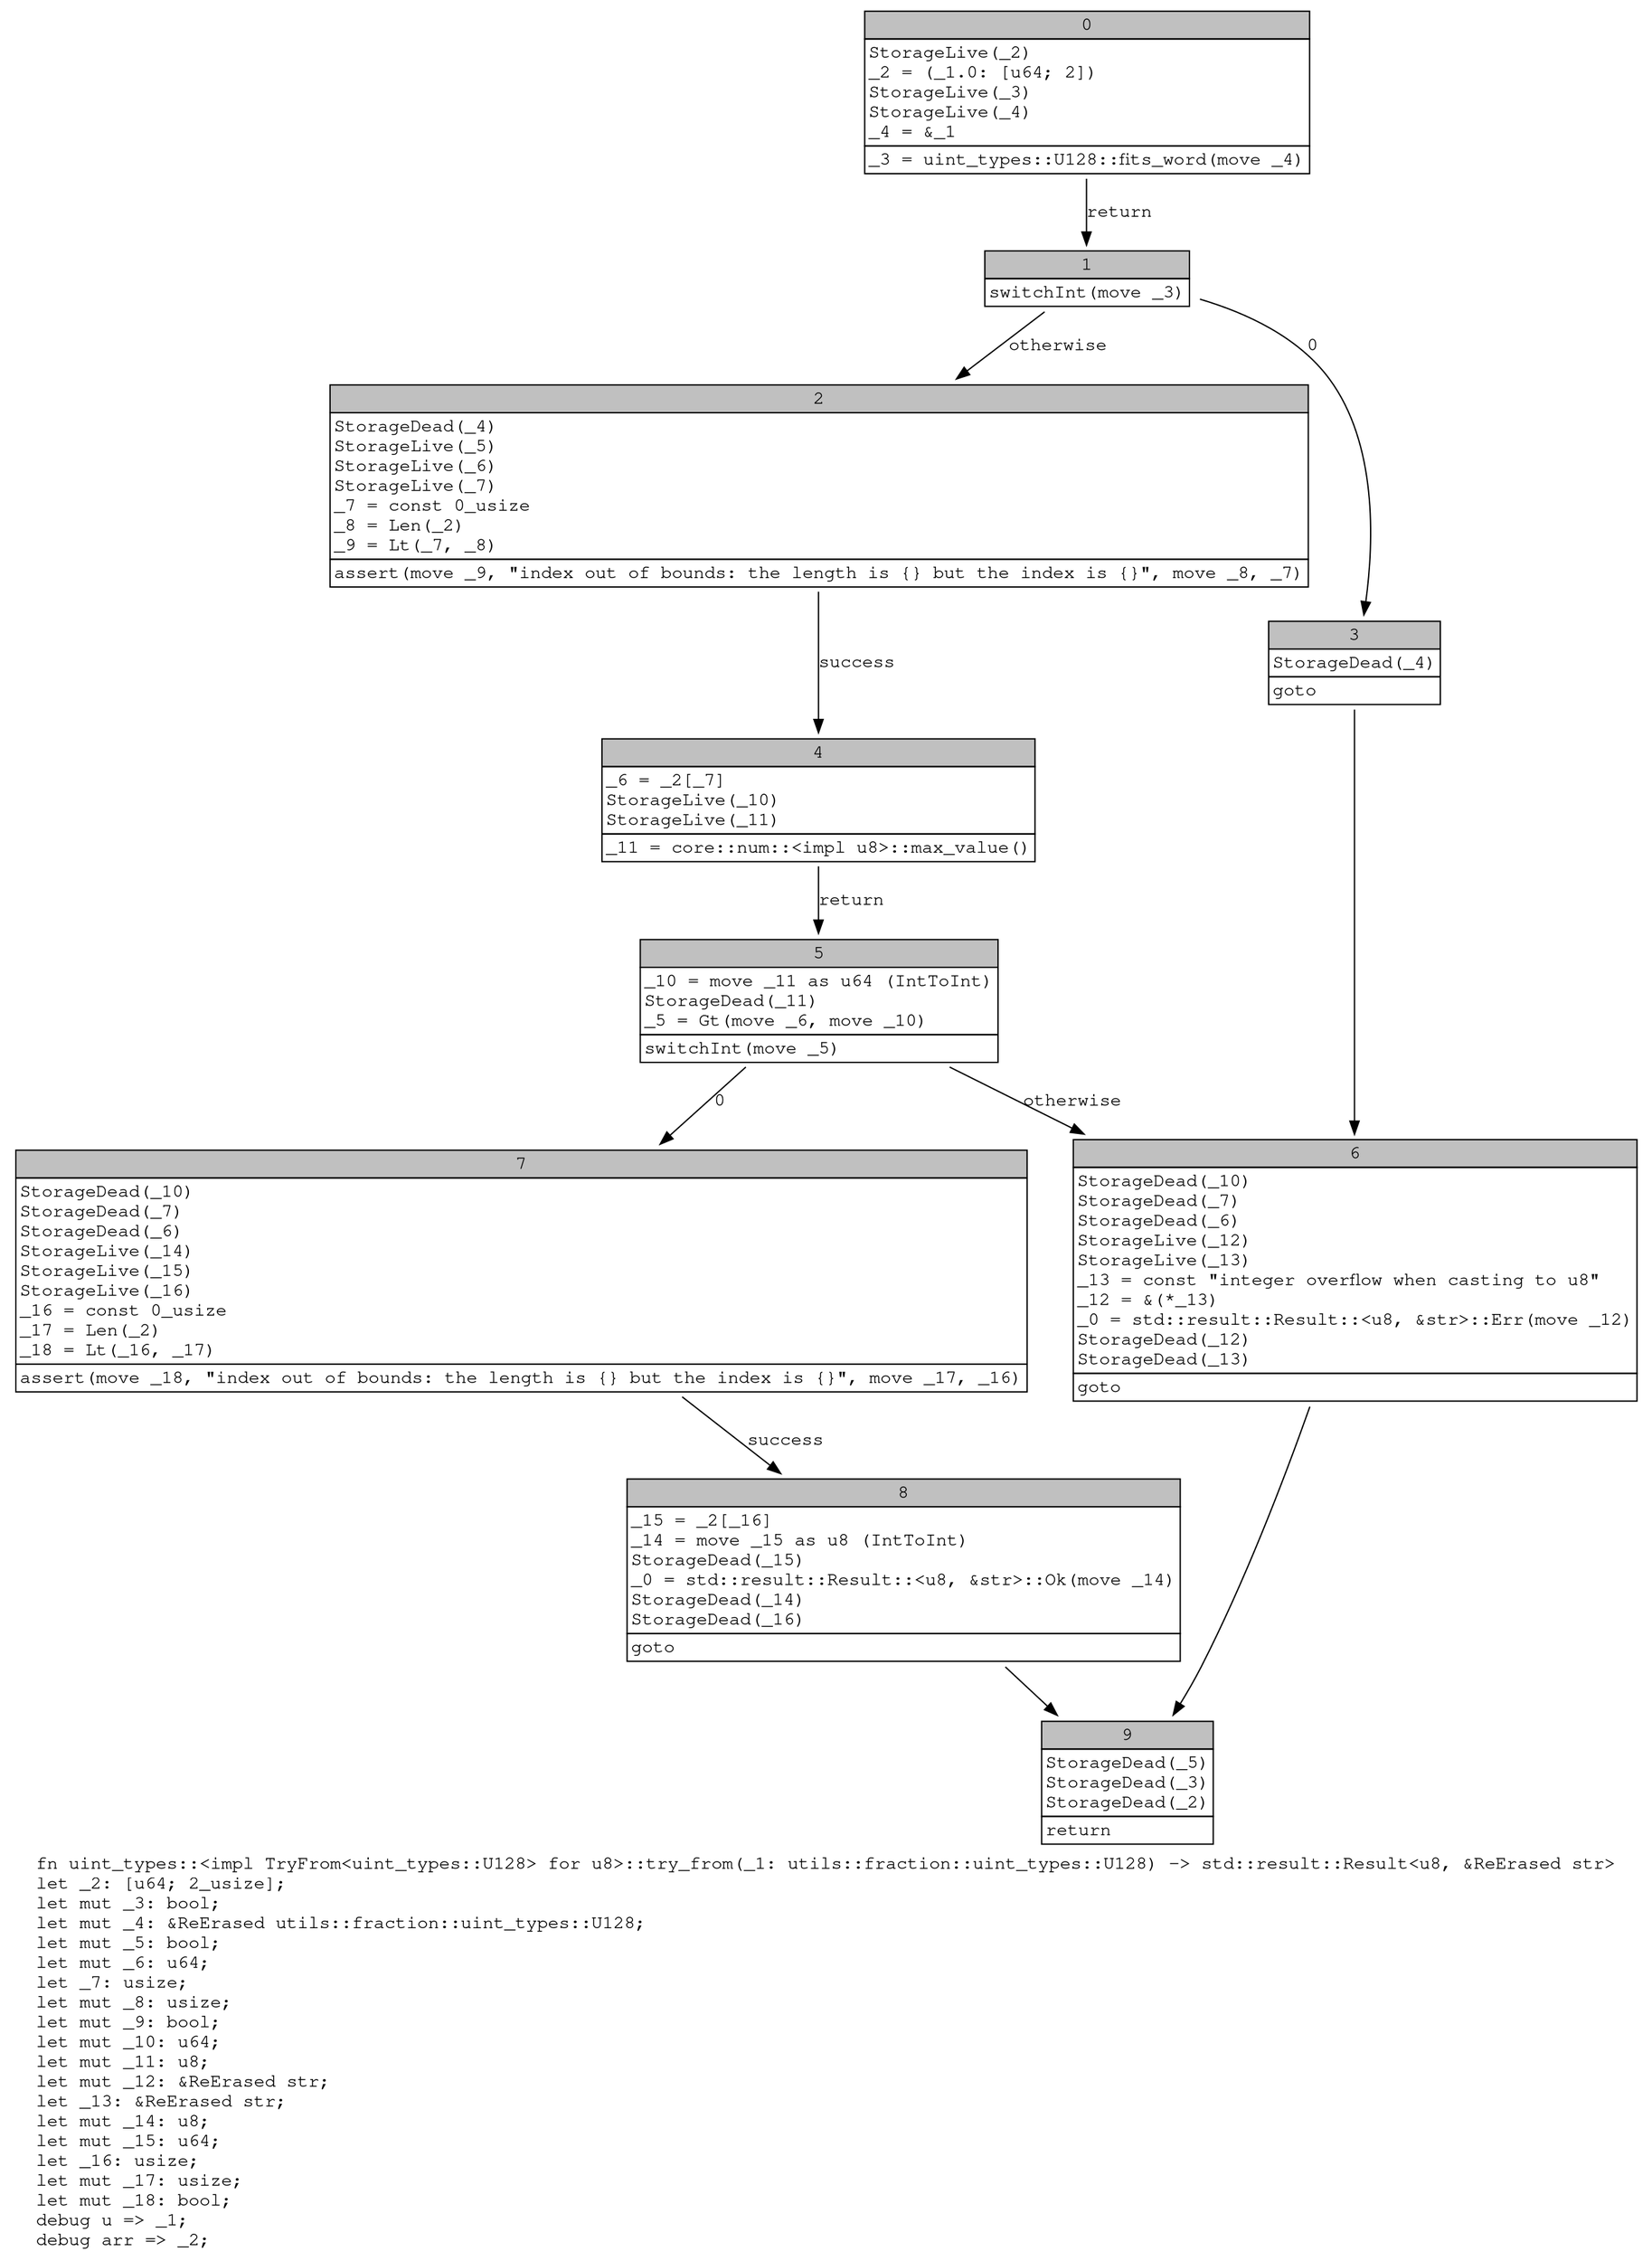 digraph Mir_0_12145 {
    graph [fontname="Courier, monospace"];
    node [fontname="Courier, monospace"];
    edge [fontname="Courier, monospace"];
    label=<fn uint_types::&lt;impl TryFrom&lt;uint_types::U128&gt; for u8&gt;::try_from(_1: utils::fraction::uint_types::U128) -&gt; std::result::Result&lt;u8, &amp;ReErased str&gt;<br align="left"/>let _2: [u64; 2_usize];<br align="left"/>let mut _3: bool;<br align="left"/>let mut _4: &amp;ReErased utils::fraction::uint_types::U128;<br align="left"/>let mut _5: bool;<br align="left"/>let mut _6: u64;<br align="left"/>let _7: usize;<br align="left"/>let mut _8: usize;<br align="left"/>let mut _9: bool;<br align="left"/>let mut _10: u64;<br align="left"/>let mut _11: u8;<br align="left"/>let mut _12: &amp;ReErased str;<br align="left"/>let _13: &amp;ReErased str;<br align="left"/>let mut _14: u8;<br align="left"/>let mut _15: u64;<br align="left"/>let _16: usize;<br align="left"/>let mut _17: usize;<br align="left"/>let mut _18: bool;<br align="left"/>debug u =&gt; _1;<br align="left"/>debug arr =&gt; _2;<br align="left"/>>;
    bb0__0_12145 [shape="none", label=<<table border="0" cellborder="1" cellspacing="0"><tr><td bgcolor="gray" align="center" colspan="1">0</td></tr><tr><td align="left" balign="left">StorageLive(_2)<br/>_2 = (_1.0: [u64; 2])<br/>StorageLive(_3)<br/>StorageLive(_4)<br/>_4 = &amp;_1<br/></td></tr><tr><td align="left">_3 = uint_types::U128::fits_word(move _4)</td></tr></table>>];
    bb1__0_12145 [shape="none", label=<<table border="0" cellborder="1" cellspacing="0"><tr><td bgcolor="gray" align="center" colspan="1">1</td></tr><tr><td align="left">switchInt(move _3)</td></tr></table>>];
    bb2__0_12145 [shape="none", label=<<table border="0" cellborder="1" cellspacing="0"><tr><td bgcolor="gray" align="center" colspan="1">2</td></tr><tr><td align="left" balign="left">StorageDead(_4)<br/>StorageLive(_5)<br/>StorageLive(_6)<br/>StorageLive(_7)<br/>_7 = const 0_usize<br/>_8 = Len(_2)<br/>_9 = Lt(_7, _8)<br/></td></tr><tr><td align="left">assert(move _9, &quot;index out of bounds: the length is {} but the index is {}&quot;, move _8, _7)</td></tr></table>>];
    bb3__0_12145 [shape="none", label=<<table border="0" cellborder="1" cellspacing="0"><tr><td bgcolor="gray" align="center" colspan="1">3</td></tr><tr><td align="left" balign="left">StorageDead(_4)<br/></td></tr><tr><td align="left">goto</td></tr></table>>];
    bb4__0_12145 [shape="none", label=<<table border="0" cellborder="1" cellspacing="0"><tr><td bgcolor="gray" align="center" colspan="1">4</td></tr><tr><td align="left" balign="left">_6 = _2[_7]<br/>StorageLive(_10)<br/>StorageLive(_11)<br/></td></tr><tr><td align="left">_11 = core::num::&lt;impl u8&gt;::max_value()</td></tr></table>>];
    bb5__0_12145 [shape="none", label=<<table border="0" cellborder="1" cellspacing="0"><tr><td bgcolor="gray" align="center" colspan="1">5</td></tr><tr><td align="left" balign="left">_10 = move _11 as u64 (IntToInt)<br/>StorageDead(_11)<br/>_5 = Gt(move _6, move _10)<br/></td></tr><tr><td align="left">switchInt(move _5)</td></tr></table>>];
    bb6__0_12145 [shape="none", label=<<table border="0" cellborder="1" cellspacing="0"><tr><td bgcolor="gray" align="center" colspan="1">6</td></tr><tr><td align="left" balign="left">StorageDead(_10)<br/>StorageDead(_7)<br/>StorageDead(_6)<br/>StorageLive(_12)<br/>StorageLive(_13)<br/>_13 = const &quot;integer overflow when casting to u8&quot;<br/>_12 = &amp;(*_13)<br/>_0 = std::result::Result::&lt;u8, &amp;str&gt;::Err(move _12)<br/>StorageDead(_12)<br/>StorageDead(_13)<br/></td></tr><tr><td align="left">goto</td></tr></table>>];
    bb7__0_12145 [shape="none", label=<<table border="0" cellborder="1" cellspacing="0"><tr><td bgcolor="gray" align="center" colspan="1">7</td></tr><tr><td align="left" balign="left">StorageDead(_10)<br/>StorageDead(_7)<br/>StorageDead(_6)<br/>StorageLive(_14)<br/>StorageLive(_15)<br/>StorageLive(_16)<br/>_16 = const 0_usize<br/>_17 = Len(_2)<br/>_18 = Lt(_16, _17)<br/></td></tr><tr><td align="left">assert(move _18, &quot;index out of bounds: the length is {} but the index is {}&quot;, move _17, _16)</td></tr></table>>];
    bb8__0_12145 [shape="none", label=<<table border="0" cellborder="1" cellspacing="0"><tr><td bgcolor="gray" align="center" colspan="1">8</td></tr><tr><td align="left" balign="left">_15 = _2[_16]<br/>_14 = move _15 as u8 (IntToInt)<br/>StorageDead(_15)<br/>_0 = std::result::Result::&lt;u8, &amp;str&gt;::Ok(move _14)<br/>StorageDead(_14)<br/>StorageDead(_16)<br/></td></tr><tr><td align="left">goto</td></tr></table>>];
    bb9__0_12145 [shape="none", label=<<table border="0" cellborder="1" cellspacing="0"><tr><td bgcolor="gray" align="center" colspan="1">9</td></tr><tr><td align="left" balign="left">StorageDead(_5)<br/>StorageDead(_3)<br/>StorageDead(_2)<br/></td></tr><tr><td align="left">return</td></tr></table>>];
    bb0__0_12145 -> bb1__0_12145 [label="return"];
    bb1__0_12145 -> bb3__0_12145 [label="0"];
    bb1__0_12145 -> bb2__0_12145 [label="otherwise"];
    bb2__0_12145 -> bb4__0_12145 [label="success"];
    bb3__0_12145 -> bb6__0_12145 [label=""];
    bb4__0_12145 -> bb5__0_12145 [label="return"];
    bb5__0_12145 -> bb7__0_12145 [label="0"];
    bb5__0_12145 -> bb6__0_12145 [label="otherwise"];
    bb6__0_12145 -> bb9__0_12145 [label=""];
    bb7__0_12145 -> bb8__0_12145 [label="success"];
    bb8__0_12145 -> bb9__0_12145 [label=""];
}

